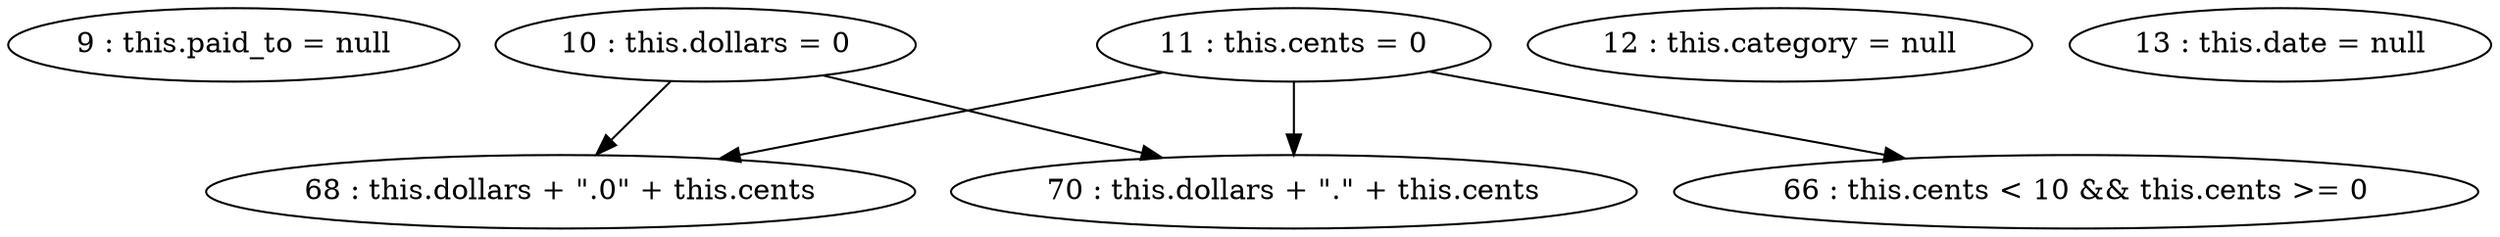 digraph G {
"9 : this.paid_to = null"
"10 : this.dollars = 0"
"10 : this.dollars = 0" -> "70 : this.dollars + \".\" + this.cents"
"10 : this.dollars = 0" -> "68 : this.dollars + \".0\" + this.cents"
"11 : this.cents = 0"
"11 : this.cents = 0" -> "70 : this.dollars + \".\" + this.cents"
"11 : this.cents = 0" -> "68 : this.dollars + \".0\" + this.cents"
"11 : this.cents = 0" -> "66 : this.cents < 10 && this.cents >= 0"
"12 : this.category = null"
"13 : this.date = null"
"66 : this.cents < 10 && this.cents >= 0"
"68 : this.dollars + \".0\" + this.cents"
"70 : this.dollars + \".\" + this.cents"
}